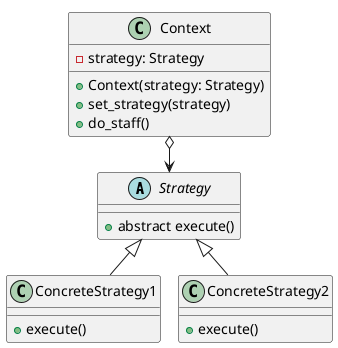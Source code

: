 @startuml
!pragma layout smetana
'https://plantuml.com/class-diagram

abstract class Strategy {
  + abstract execute()
}

class ConcreteStrategy1 {
  + execute()
}

class ConcreteStrategy2 {
  + execute()
}

class Context {
  - strategy: Strategy
  + Context(strategy: Strategy)
  + set_strategy(strategy)
  + do_staff()
}

Strategy <|-- ConcreteStrategy1
Strategy <|-- ConcreteStrategy2
Context o--> Strategy

@enduml